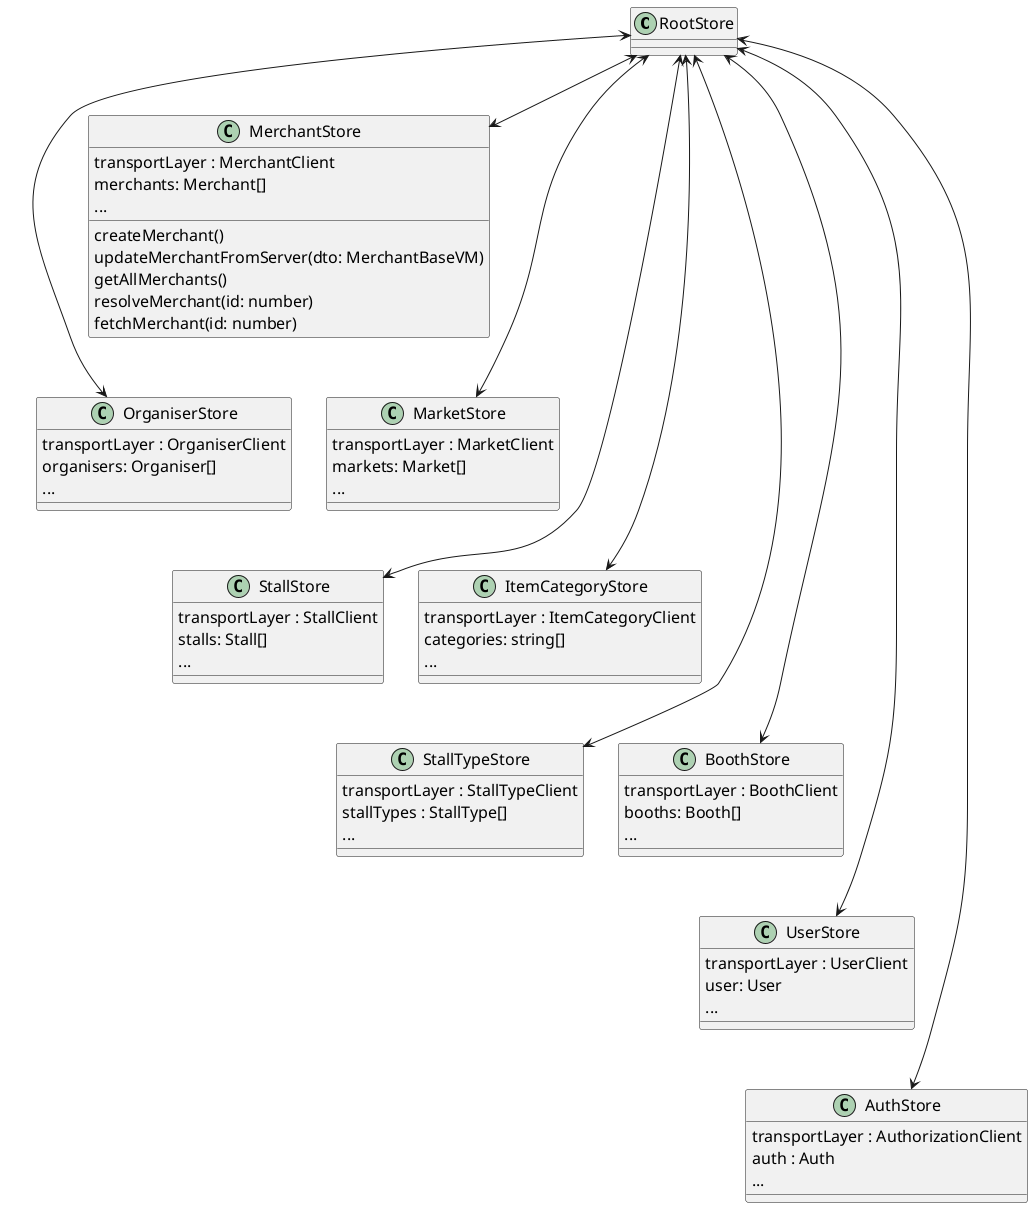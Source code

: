 @startuml
skinparam ClassFontSize 16
skinparam PackageFontSize 16
skinparam ClassAttributeFontSize 16 

class RootStore {

}

class UserStore {
    transportLayer : UserClient
    user: User 
    ...
}

class StallTypeStore {
    transportLayer : StallTypeClient
    stallTypes : StallType[]
    ...
}

class StallStore {
    transportLayer : StallClient
    stalls: Stall[]
    ...
}

class OrganiserStore {
    transportLayer : OrganiserClient
    organisers: Organiser[]
    ...
}

class MerchantStore {
    transportLayer : MerchantClient
    merchants: Merchant[]
    ...

    createMerchant()
    updateMerchantFromServer(dto: MerchantBaseVM)
    getAllMerchants()
    resolveMerchant(id: number)
    fetchMerchant(id: number)
}

class MarketStore {
    transportLayer : MarketClient
    markets: Market[]
    ...
}

class ItemCategoryStore {
    transportLayer : ItemCategoryClient
    categories: string[]
    ...
}

class BoothStore {
    transportLayer : BoothClient
    booths: Booth[]
    ...
}

class AuthStore {
    transportLayer : AuthorizationClient
    auth : Auth
    ...
}

RootStore <--> AuthStore
RootStore <--> BoothStore
RootStore <--> ItemCategoryStore
RootStore <--> MarketStore
RootStore <--> MerchantStore
RootStore <--> OrganiserStore
RootStore <--> StallStore
RootStore <--> StallTypeStore
RootStore <--> UserStore

MerchantStore -[hidden]down-> OrganiserStore
OrganiserStore -[hidden]down-> StallStore
StallStore -[hidden]down-> StallTypeStore
StallTypeStore -[hidden]down-> UserStore

OrganiserStore -[hidden]right-> MarketStore
StallStore -[hidden]right-> ItemCategoryStore
StallTypeStore -[hidden]right-> BoothStore
UserStore -[hidden]down-> AuthStore
@enduml